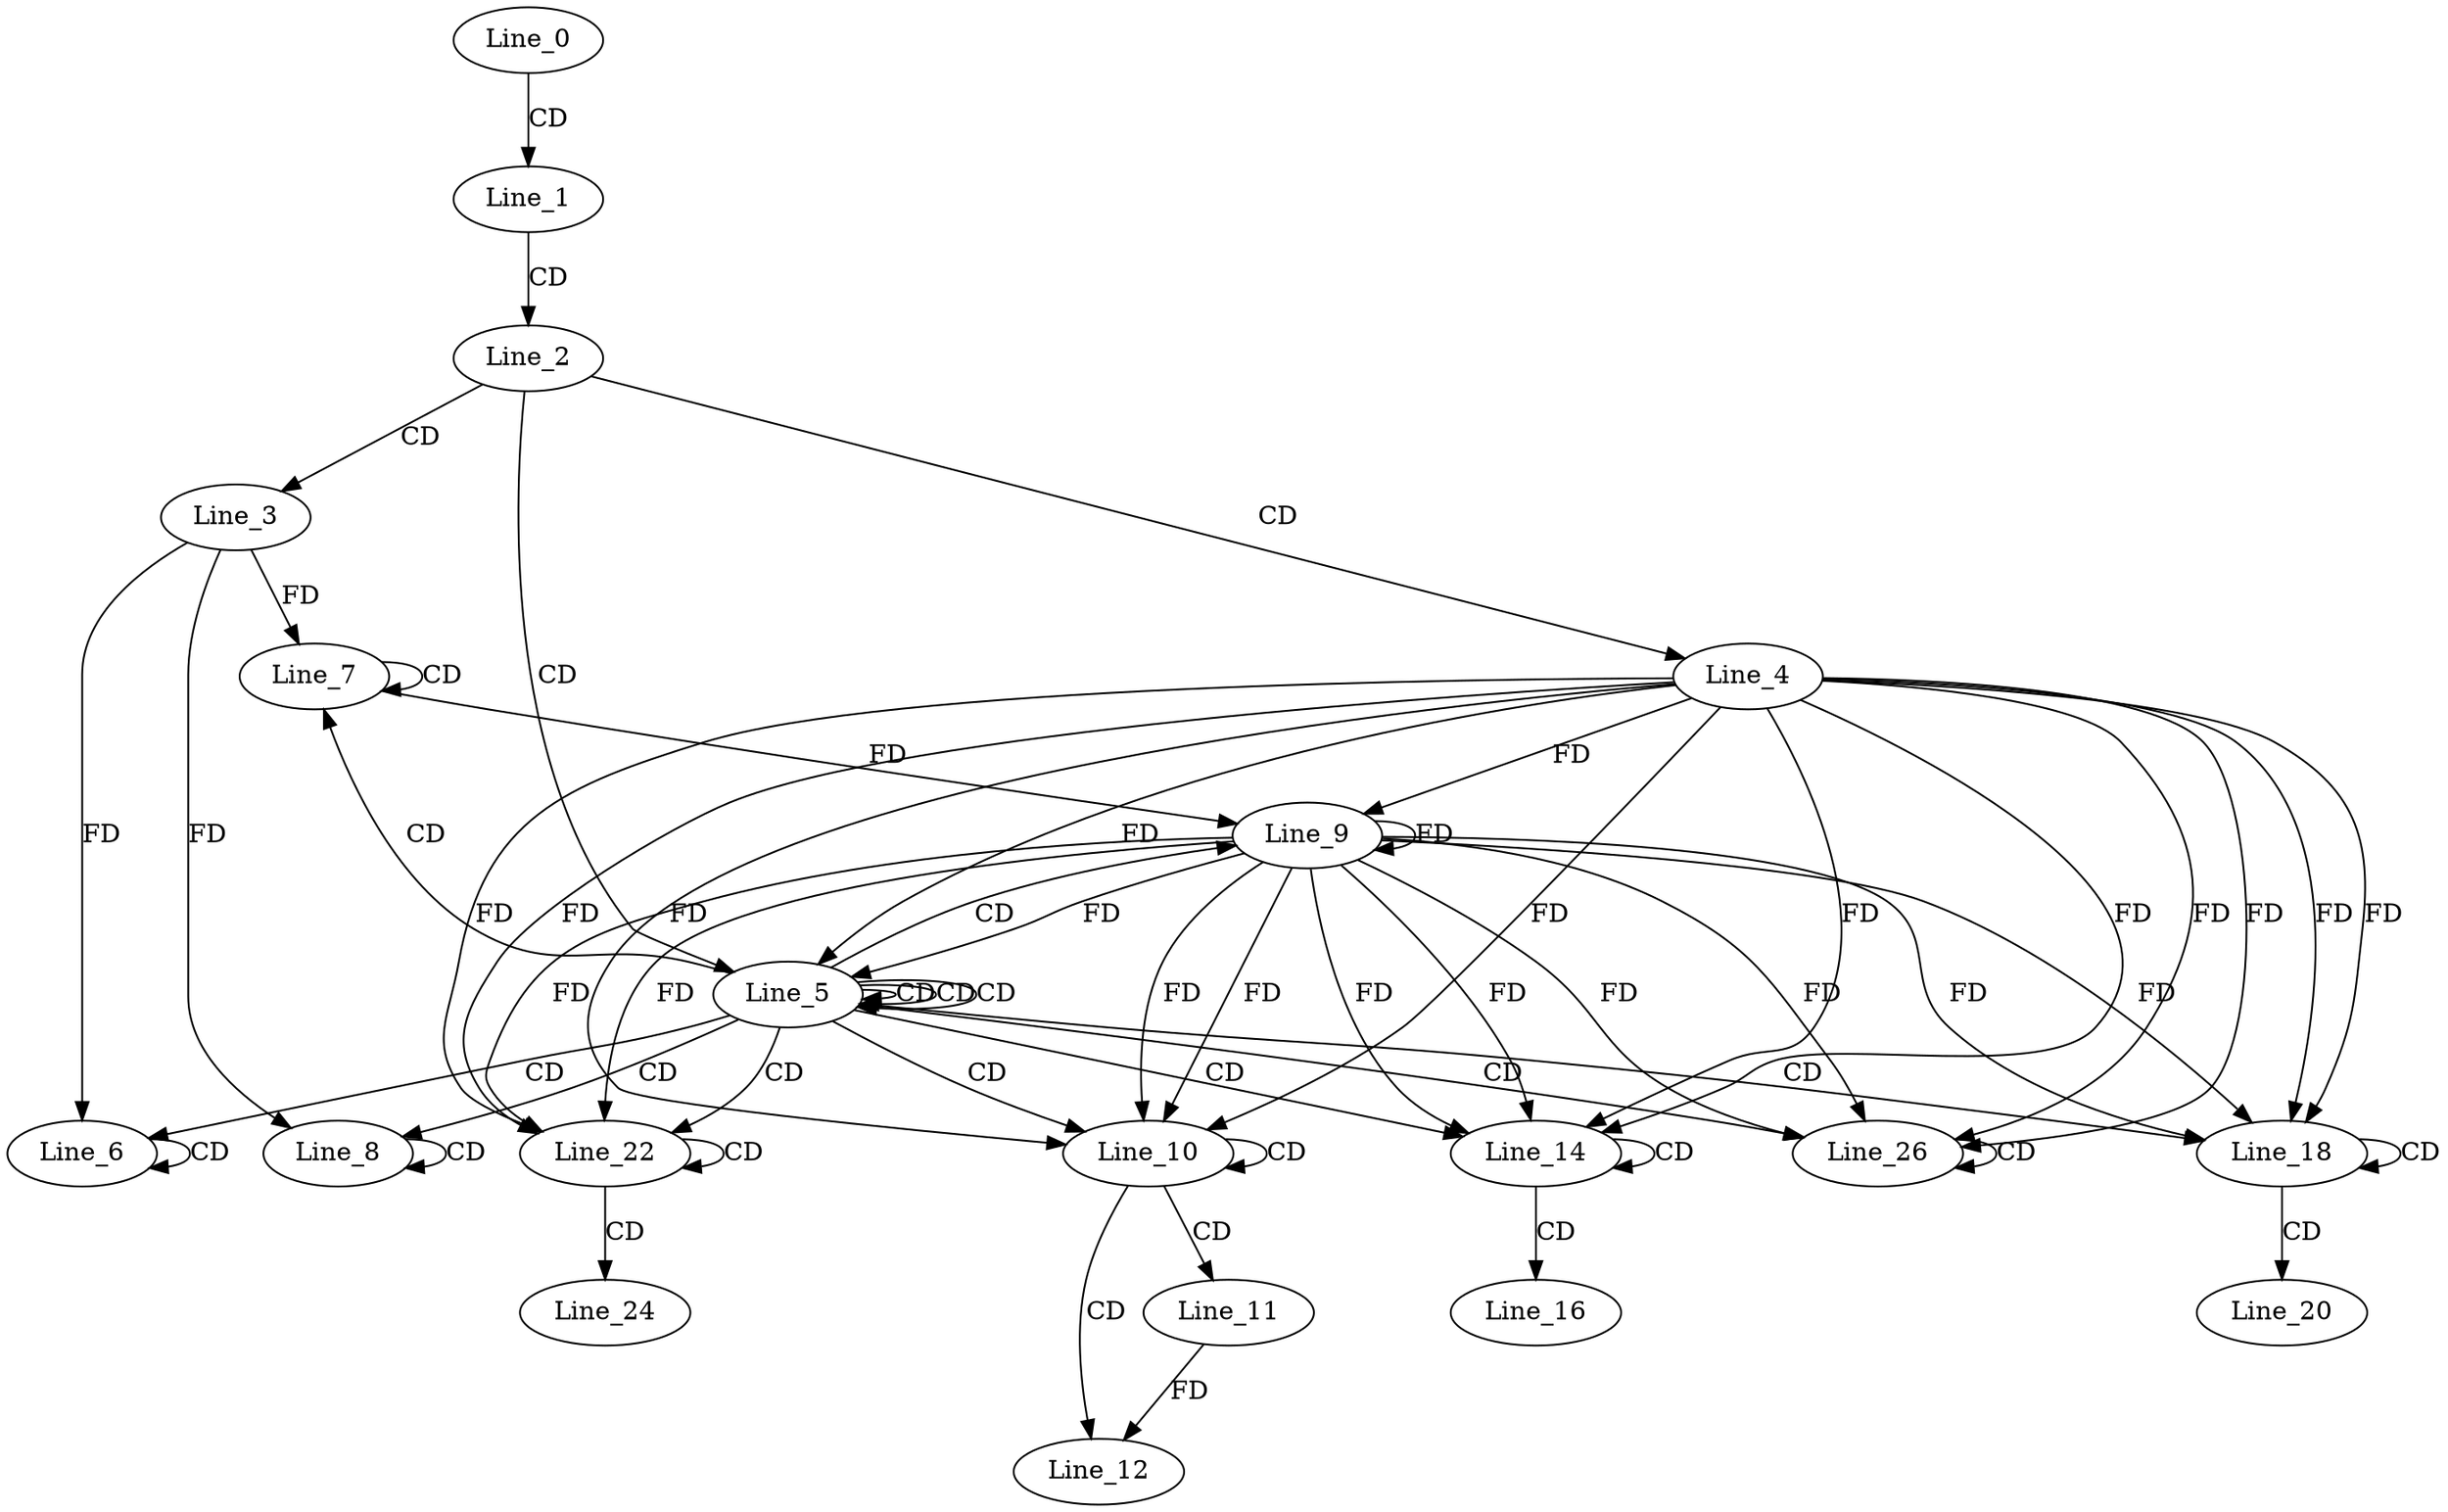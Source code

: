 digraph G {
  Line_0;
  Line_1;
  Line_2;
  Line_3;
  Line_4;
  Line_5;
  Line_5;
  Line_5;
  Line_6;
  Line_6;
  Line_7;
  Line_7;
  Line_8;
  Line_8;
  Line_9;
  Line_10;
  Line_10;
  Line_11;
  Line_12;
  Line_14;
  Line_14;
  Line_16;
  Line_18;
  Line_18;
  Line_20;
  Line_22;
  Line_22;
  Line_24;
  Line_26;
  Line_26;
  Line_0 -> Line_1 [ label="CD" ];
  Line_1 -> Line_2 [ label="CD" ];
  Line_2 -> Line_3 [ label="CD" ];
  Line_2 -> Line_4 [ label="CD" ];
  Line_2 -> Line_5 [ label="CD" ];
  Line_5 -> Line_5 [ label="CD" ];
  Line_5 -> Line_5 [ label="CD" ];
  Line_5 -> Line_5 [ label="CD" ];
  Line_4 -> Line_5 [ label="FD" ];
  Line_5 -> Line_6 [ label="CD" ];
  Line_6 -> Line_6 [ label="CD" ];
  Line_3 -> Line_6 [ label="FD" ];
  Line_5 -> Line_7 [ label="CD" ];
  Line_7 -> Line_7 [ label="CD" ];
  Line_3 -> Line_7 [ label="FD" ];
  Line_5 -> Line_8 [ label="CD" ];
  Line_8 -> Line_8 [ label="CD" ];
  Line_3 -> Line_8 [ label="FD" ];
  Line_5 -> Line_9 [ label="CD" ];
  Line_9 -> Line_9 [ label="FD" ];
  Line_4 -> Line_9 [ label="FD" ];
  Line_7 -> Line_9 [ label="FD" ];
  Line_5 -> Line_10 [ label="CD" ];
  Line_9 -> Line_10 [ label="FD" ];
  Line_4 -> Line_10 [ label="FD" ];
  Line_10 -> Line_10 [ label="CD" ];
  Line_9 -> Line_10 [ label="FD" ];
  Line_4 -> Line_10 [ label="FD" ];
  Line_10 -> Line_11 [ label="CD" ];
  Line_10 -> Line_12 [ label="CD" ];
  Line_11 -> Line_12 [ label="FD" ];
  Line_5 -> Line_14 [ label="CD" ];
  Line_9 -> Line_14 [ label="FD" ];
  Line_4 -> Line_14 [ label="FD" ];
  Line_14 -> Line_14 [ label="CD" ];
  Line_9 -> Line_14 [ label="FD" ];
  Line_4 -> Line_14 [ label="FD" ];
  Line_14 -> Line_16 [ label="CD" ];
  Line_5 -> Line_18 [ label="CD" ];
  Line_9 -> Line_18 [ label="FD" ];
  Line_4 -> Line_18 [ label="FD" ];
  Line_18 -> Line_18 [ label="CD" ];
  Line_9 -> Line_18 [ label="FD" ];
  Line_4 -> Line_18 [ label="FD" ];
  Line_18 -> Line_20 [ label="CD" ];
  Line_5 -> Line_22 [ label="CD" ];
  Line_9 -> Line_22 [ label="FD" ];
  Line_4 -> Line_22 [ label="FD" ];
  Line_22 -> Line_22 [ label="CD" ];
  Line_9 -> Line_22 [ label="FD" ];
  Line_4 -> Line_22 [ label="FD" ];
  Line_22 -> Line_24 [ label="CD" ];
  Line_5 -> Line_26 [ label="CD" ];
  Line_9 -> Line_26 [ label="FD" ];
  Line_4 -> Line_26 [ label="FD" ];
  Line_26 -> Line_26 [ label="CD" ];
  Line_9 -> Line_26 [ label="FD" ];
  Line_4 -> Line_26 [ label="FD" ];
  Line_9 -> Line_5 [ label="FD" ];
}
